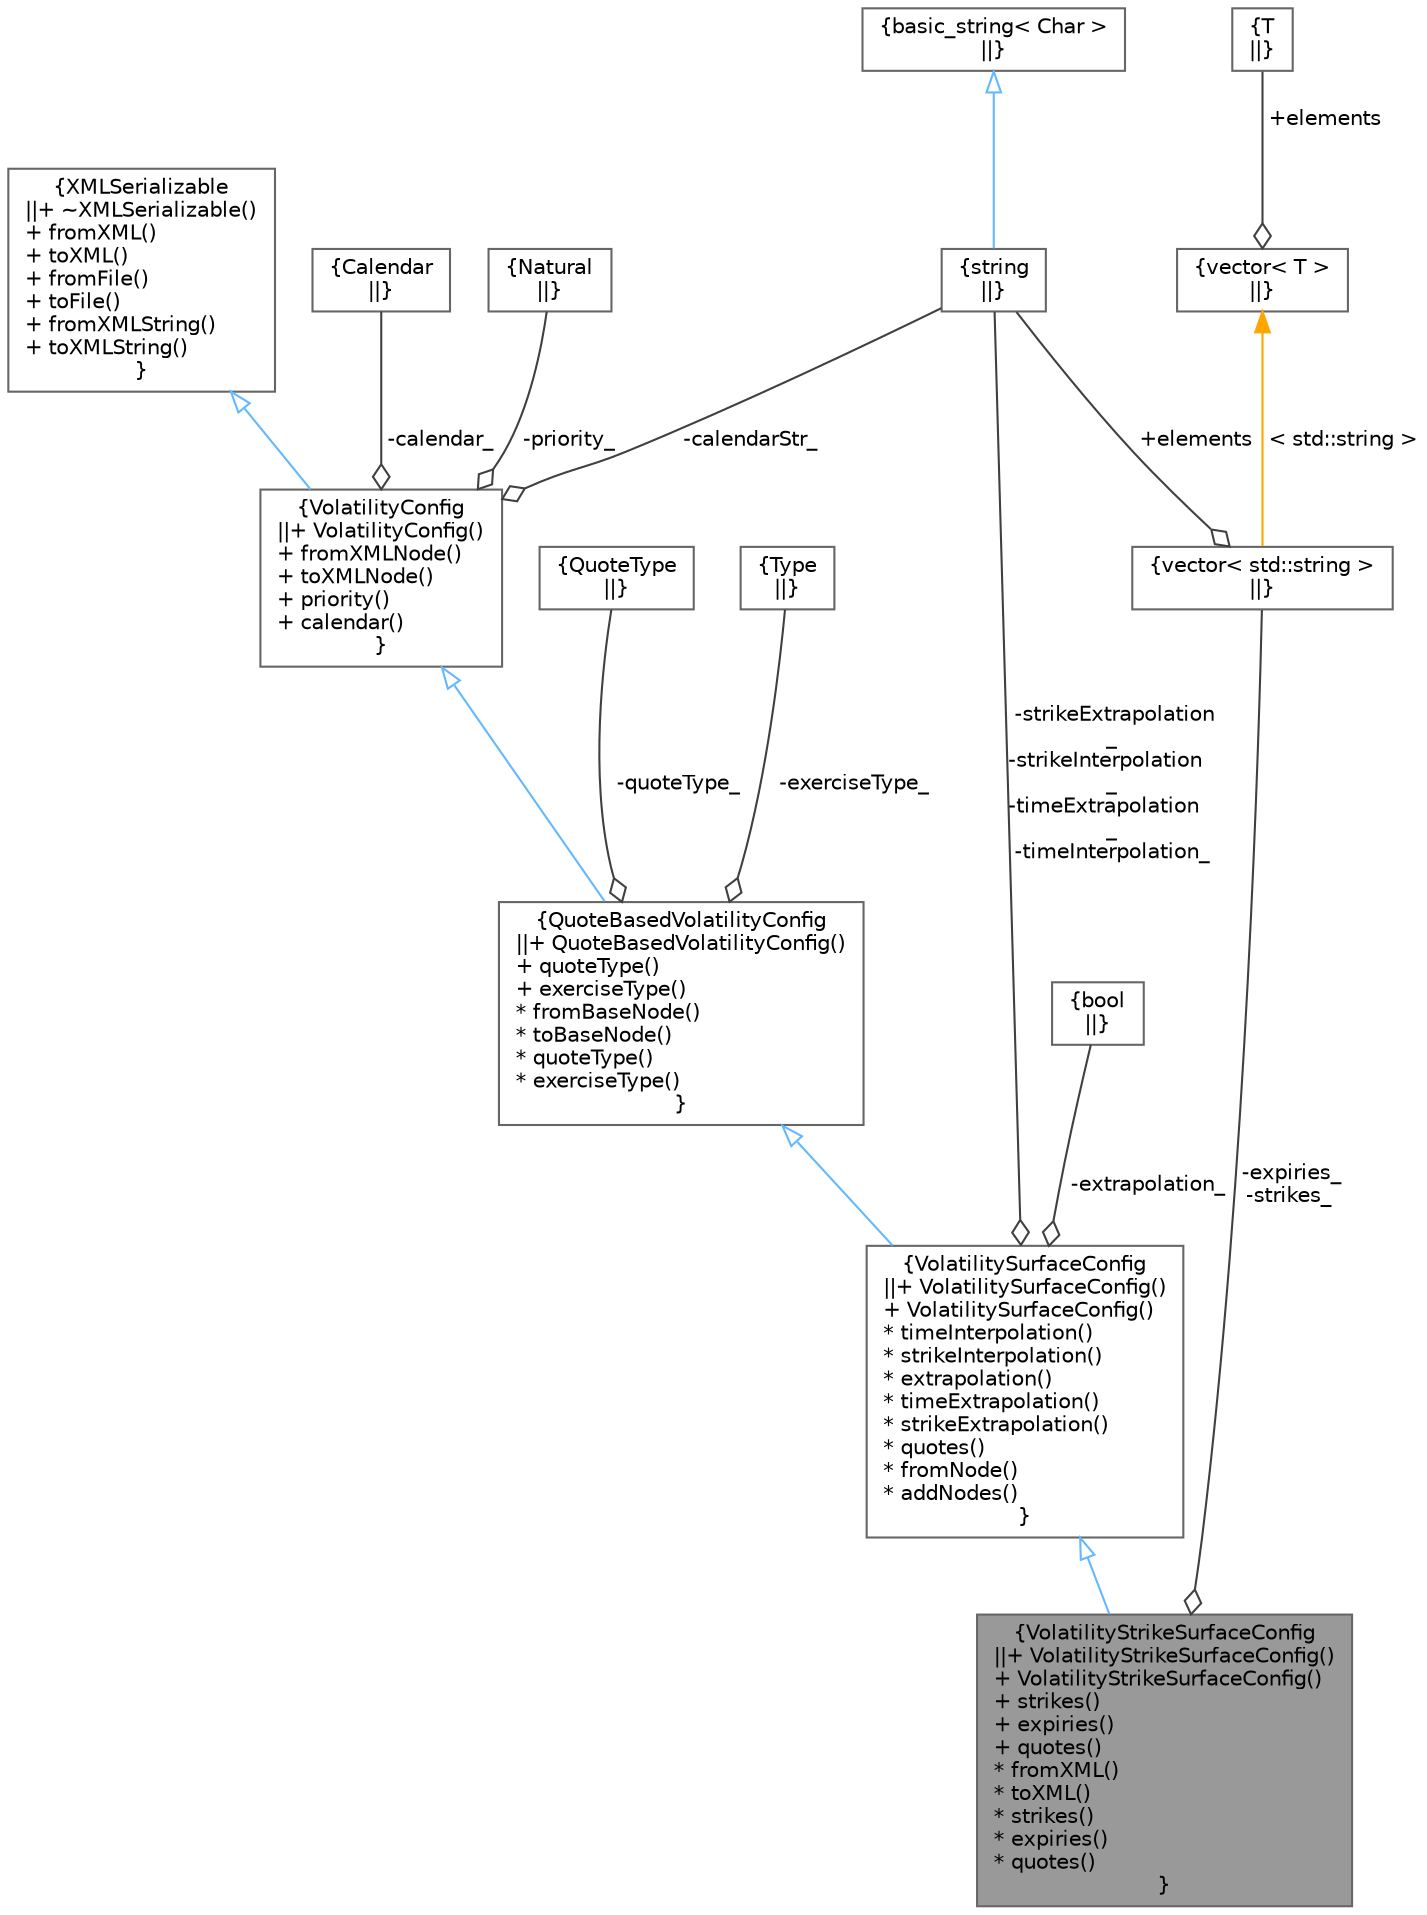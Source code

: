 digraph "VolatilityStrikeSurfaceConfig"
{
 // INTERACTIVE_SVG=YES
 // LATEX_PDF_SIZE
  bgcolor="transparent";
  edge [fontname=Helvetica,fontsize=10,labelfontname=Helvetica,labelfontsize=10];
  node [fontname=Helvetica,fontsize=10,shape=box,height=0.2,width=0.4];
  Node1 [label="{VolatilityStrikeSurfaceConfig\n||+ VolatilityStrikeSurfaceConfig()\l+ VolatilityStrikeSurfaceConfig()\l+ strikes()\l+ expiries()\l+ quotes()\l* fromXML()\l* toXML()\l* strikes()\l* expiries()\l* quotes()\l}",height=0.2,width=0.4,color="gray40", fillcolor="grey60", style="filled", fontcolor="black",tooltip=" "];
  Node2 -> Node1 [dir="back",color="steelblue1",style="solid",arrowtail="onormal"];
  Node2 [label="{VolatilitySurfaceConfig\n||+ VolatilitySurfaceConfig()\l+ VolatilitySurfaceConfig()\l* timeInterpolation()\l* strikeInterpolation()\l* extrapolation()\l* timeExtrapolation()\l* strikeExtrapolation()\l* quotes()\l* fromNode()\l* addNodes()\l}",height=0.2,width=0.4,color="gray40", fillcolor="white", style="filled",URL="$classore_1_1data_1_1_volatility_surface_config.html",tooltip=" "];
  Node3 -> Node2 [dir="back",color="steelblue1",style="solid",arrowtail="onormal"];
  Node3 [label="{QuoteBasedVolatilityConfig\n||+ QuoteBasedVolatilityConfig()\l+ quoteType()\l+ exerciseType()\l* fromBaseNode()\l* toBaseNode()\l* quoteType()\l* exerciseType()\l}",height=0.2,width=0.4,color="gray40", fillcolor="white", style="filled",URL="$classore_1_1data_1_1_quote_based_volatility_config.html",tooltip=" "];
  Node4 -> Node3 [dir="back",color="steelblue1",style="solid",arrowtail="onormal"];
  Node4 [label="{VolatilityConfig\n||+ VolatilityConfig()\l+ fromXMLNode()\l+ toXMLNode()\l+ priority()\l+ calendar()\l}",height=0.2,width=0.4,color="gray40", fillcolor="white", style="filled",URL="$classore_1_1data_1_1_volatility_config.html",tooltip=" "];
  Node5 -> Node4 [dir="back",color="steelblue1",style="solid",arrowtail="onormal"];
  Node5 [label="{XMLSerializable\n||+ ~XMLSerializable()\l+ fromXML()\l+ toXML()\l+ fromFile()\l+ toFile()\l+ fromXMLString()\l+ toXMLString()\l}",height=0.2,width=0.4,color="gray40", fillcolor="white", style="filled",URL="$classore_1_1data_1_1_x_m_l_serializable.html",tooltip="Base class for all serializable classes."];
  Node6 -> Node4 [color="grey25",style="solid",label=" -calendar_" ,arrowhead="odiamond"];
  Node6 [label="{Calendar\n||}",height=0.2,width=0.4,color="gray40", fillcolor="white", style="filled",tooltip=" "];
  Node7 -> Node4 [color="grey25",style="solid",label=" -calendarStr_" ,arrowhead="odiamond"];
  Node7 [label="{string\n||}",height=0.2,width=0.4,color="gray40", fillcolor="white", style="filled",tooltip=" "];
  Node8 -> Node7 [dir="back",color="steelblue1",style="solid",arrowtail="onormal"];
  Node8 [label="{basic_string\< Char \>\n||}",height=0.2,width=0.4,color="gray40", fillcolor="white", style="filled",tooltip=" "];
  Node9 -> Node4 [color="grey25",style="solid",label=" -priority_" ,arrowhead="odiamond"];
  Node9 [label="{Natural\n||}",height=0.2,width=0.4,color="gray40", fillcolor="white", style="filled",tooltip=" "];
  Node10 -> Node3 [color="grey25",style="solid",label=" -quoteType_" ,arrowhead="odiamond"];
  Node10 [label="{QuoteType\n||}",height=0.2,width=0.4,color="gray40", fillcolor="white", style="filled",tooltip=" "];
  Node11 -> Node3 [color="grey25",style="solid",label=" -exerciseType_" ,arrowhead="odiamond"];
  Node11 [label="{Type\n||}",height=0.2,width=0.4,color="gray40", fillcolor="white", style="filled",tooltip=" "];
  Node7 -> Node2 [color="grey25",style="solid",label=" -strikeExtrapolation\l_\n-strikeInterpolation\l_\n-timeExtrapolation\l_\n-timeInterpolation_" ,arrowhead="odiamond"];
  Node12 -> Node2 [color="grey25",style="solid",label=" -extrapolation_" ,arrowhead="odiamond"];
  Node12 [label="{bool\n||}",height=0.2,width=0.4,color="gray40", fillcolor="white", style="filled",URL="$classbool.html",tooltip=" "];
  Node13 -> Node1 [color="grey25",style="solid",label=" -expiries_\n-strikes_" ,arrowhead="odiamond"];
  Node13 [label="{vector\< std::string \>\n||}",height=0.2,width=0.4,color="gray40", fillcolor="white", style="filled",tooltip=" "];
  Node7 -> Node13 [color="grey25",style="solid",label=" +elements" ,arrowhead="odiamond"];
  Node14 -> Node13 [dir="back",color="orange",style="solid",label=" \< std::string \>" ];
  Node14 [label="{vector\< T \>\n||}",height=0.2,width=0.4,color="gray40", fillcolor="white", style="filled",tooltip=" "];
  Node15 -> Node14 [color="grey25",style="solid",label=" +elements" ,arrowhead="odiamond"];
  Node15 [label="{T\n||}",height=0.2,width=0.4,color="gray40", fillcolor="white", style="filled",tooltip=" "];
}
